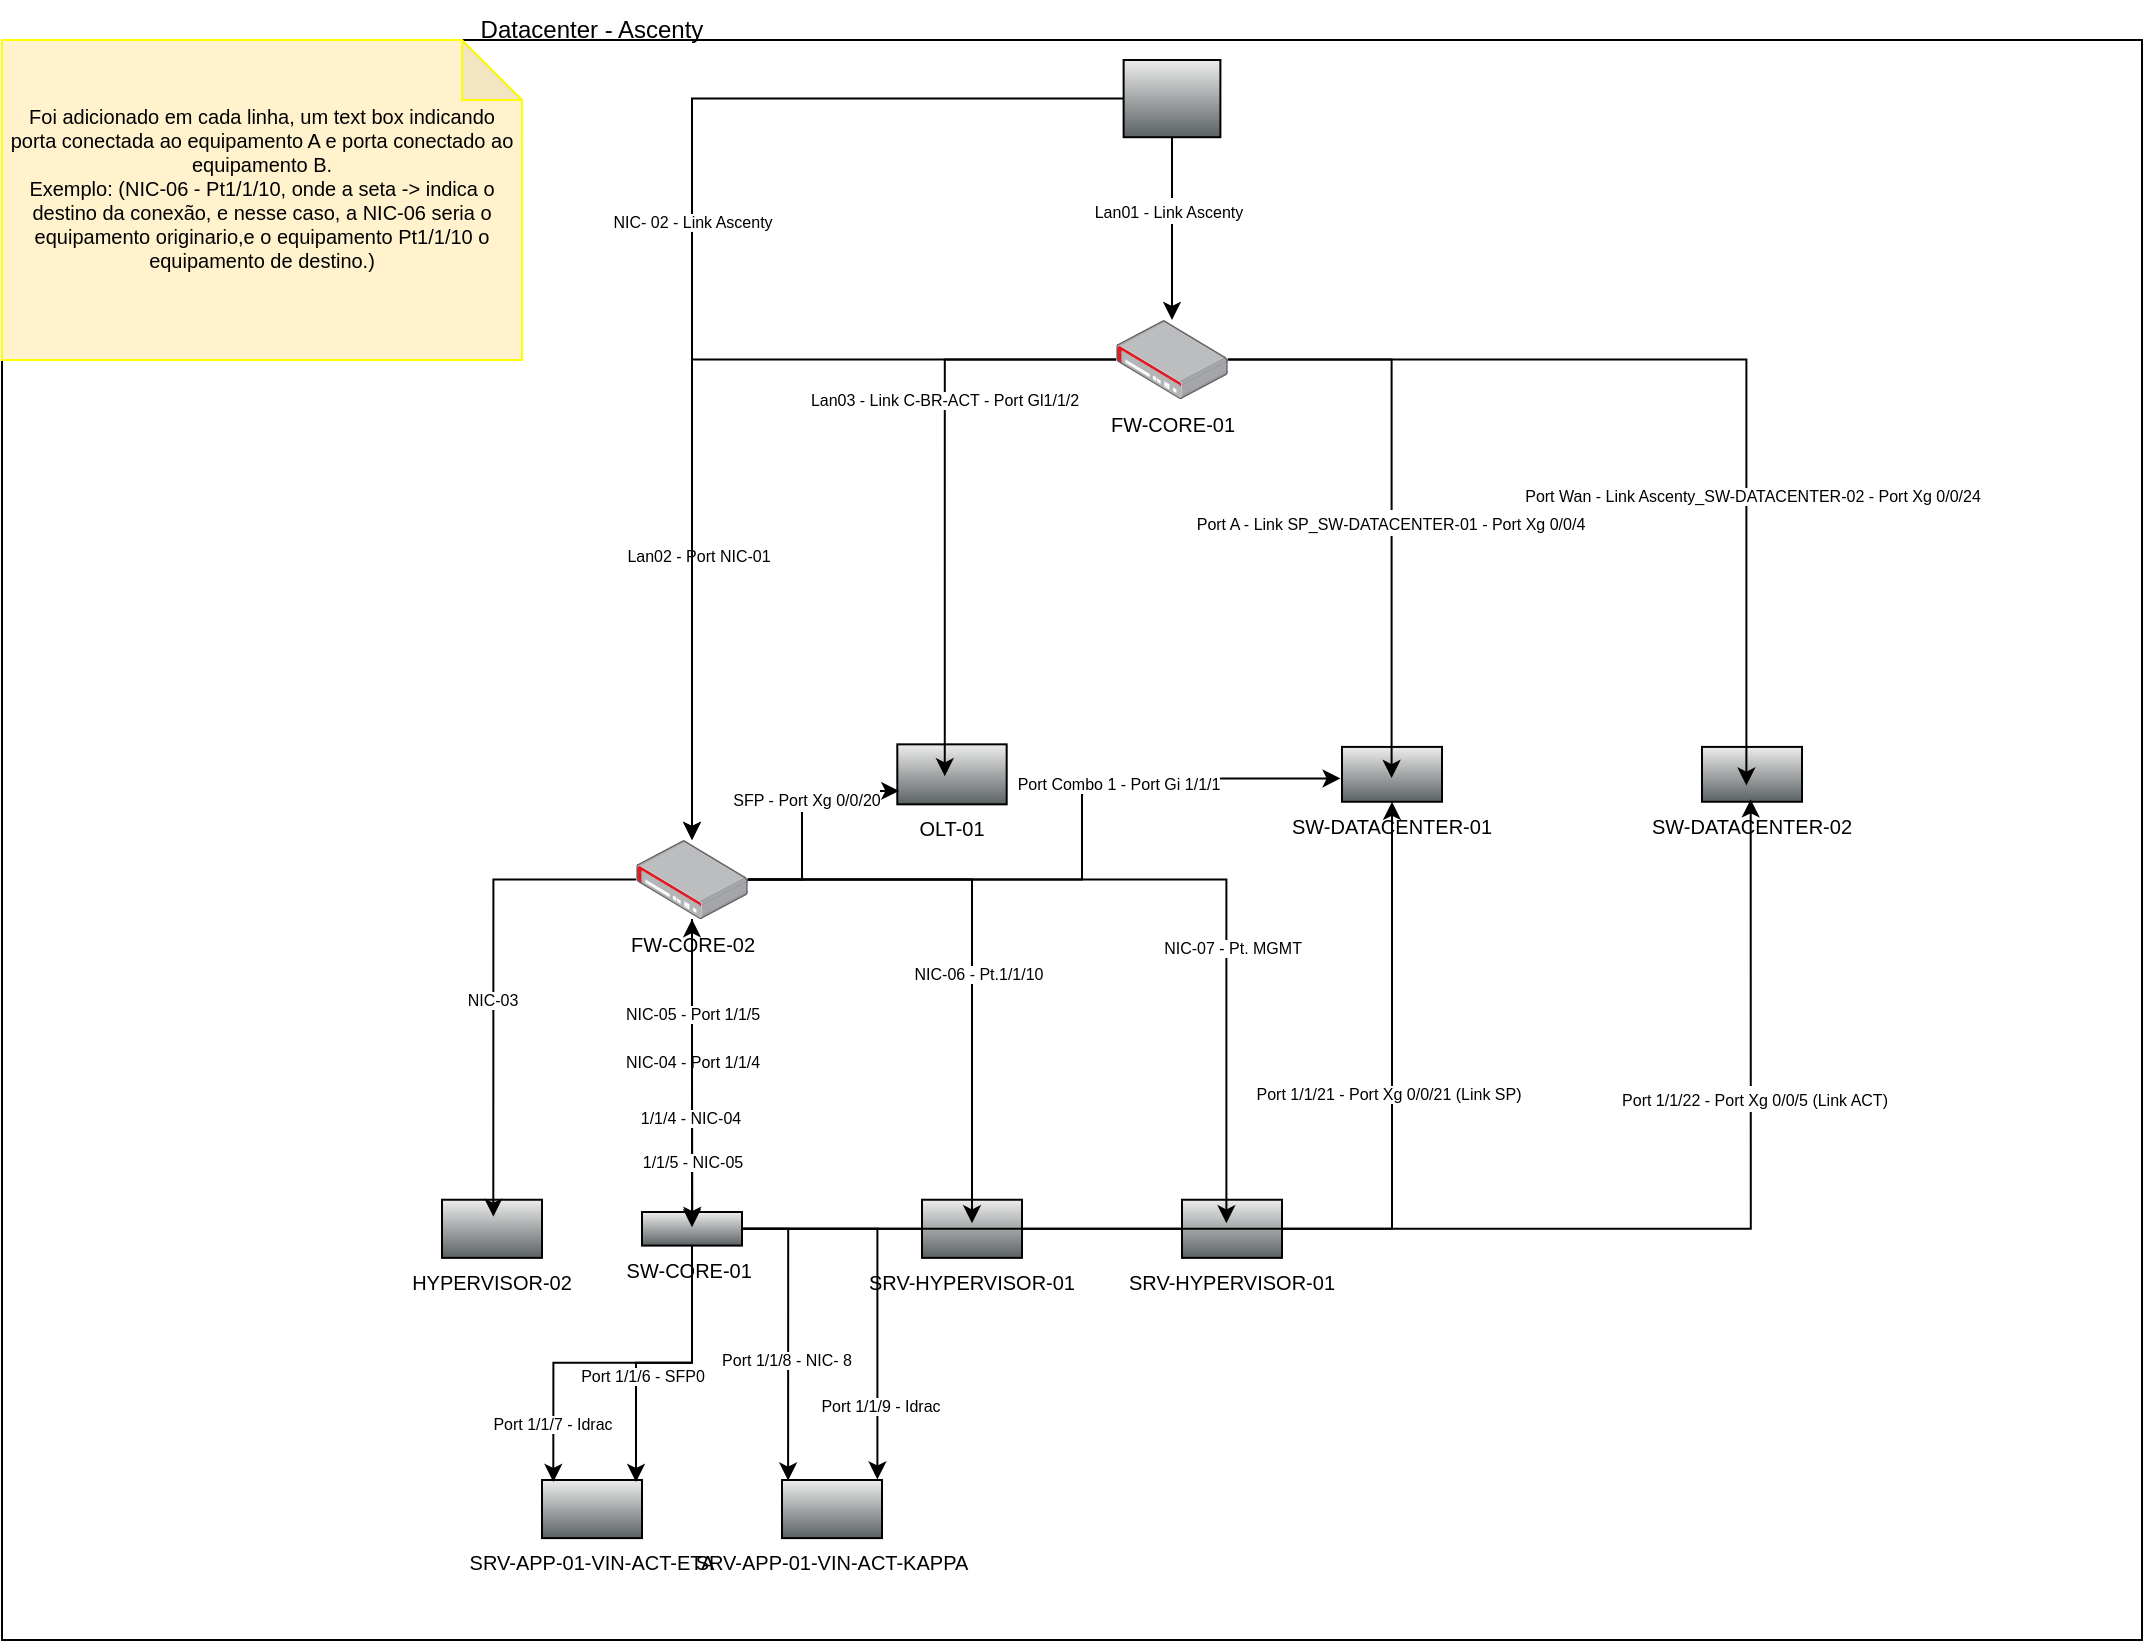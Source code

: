 <?xml version='1.0' encoding='utf-8'?>
<mxfile version="27.0.9">
  <diagram name="Página-1" id="BSf2ZJVo7PI9UNuDGLAw">
    <mxGraphModel dx="2316" dy="3232" grid="1" gridSize="10" guides="1" tooltips="1" connect="1" arrows="1" fold="1" page="1" pageScale="1" pageWidth="827" pageHeight="1169" math="0" shadow="0">
      <root>
        <mxCell id="0"/>
        <mxCell id="1" parent="0"/>
        <mxCell id="CYrLItAudLBiqGf4m8bV-5" value="" style="rounded=0;whiteSpace=wrap;html=1;fontSize=10;" vertex="1" parent="1">
          <mxGeometry x="-280" y="-1170" width="1070" height="800" as="geometry"/>
        </mxCell>
        <mxCell id="CYrLItAudLBiqGf4m8bV-3" value="Datacenter - Ascenty" style="text;html=1;align=center;verticalAlign=middle;whiteSpace=wrap;rounded=0;" vertex="1" parent="1">
          <mxGeometry x="-70" y="-1190" width="170" height="30" as="geometry"/>
        </mxCell>
        <mxCell id="CYrLItAudLBiqGf4m8bV-4" value="FW-CORE-02" style="image;points=[];aspect=fixed;html=1;align=center;shadow=0;dashed=0;image=img/lib/allied_telesis/security/Router_VPN.svg;fontSize=10;" vertex="1" parent="1">
          <mxGeometry x="37.1" y="-770" width="55.8" height="39.6" as="geometry"/>
        </mxCell>
        <mxCell id="CYrLItAudLBiqGf4m8bV-20" style="edgeStyle=orthogonalEdgeStyle;rounded=0;orthogonalLoop=1;jettySize=auto;html=1;" edge="1" parent="1" source="CYrLItAudLBiqGf4m8bV-6" target="CYrLItAudLBiqGf4m8bV-4">
          <mxGeometry relative="1" as="geometry"/>
        </mxCell>
        <mxCell id="CYrLItAudLBiqGf4m8bV-25" value="Lan02 - Port NIC-01" style="edgeLabel;html=1;align=center;verticalAlign=middle;resizable=0;points=[];fontSize=8;" vertex="1" connectable="0" parent="CYrLItAudLBiqGf4m8bV-20">
          <mxGeometry x="0.371" y="3" relative="1" as="geometry">
            <mxPoint as="offset"/>
          </mxGeometry>
        </mxCell>
        <mxCell id="CYrLItAudLBiqGf4m8bV-6" value="FW-CORE-01" style="image;points=[];aspect=fixed;html=1;align=center;shadow=0;dashed=0;image=img/lib/allied_telesis/security/Router_VPN.svg;fontSize=10;" vertex="1" parent="1">
          <mxGeometry x="277.1" y="-1030" width="55.8" height="39.6" as="geometry"/>
        </mxCell>
        <mxCell id="CYrLItAudLBiqGf4m8bV-12" value="SW-DATACENTER-02" style="fillColorStyles=neutralFill;neutralFill=#9DA6A8;shape=mxgraph.networks2.icon;aspect=fixed;fillColor=#EDEDED;strokeColor=#000000;gradientColor=#5B6163;network2IconShadow=1;network2bgFillColor=none;network2Icon=mxgraph.networks2.wireless_hub;network2IconYOffset=-0.114;network2IconW=1;network2IconH=0.548;labelPosition=center;verticalLabelPosition=bottom;align=center;verticalAlign=top;fontSize=10;" vertex="1" parent="1">
          <mxGeometry x="570" y="-816.54" width="50" height="27.425" as="geometry"/>
        </mxCell>
        <mxCell id="CYrLItAudLBiqGf4m8bV-13" value="OLT-01" style="fillColorStyles=neutralFill;neutralFill=#9DA6A8;shape=mxgraph.networks2.icon;aspect=fixed;fillColor=#EDEDED;strokeColor=#000000;gradientColor=#5B6163;network2IconShadow=1;network2bgFillColor=none;network2Icon=mxgraph.networks2.wireless_hub;network2IconYOffset=-0.114;network2IconW=1;network2IconH=0.548;verticalAlign=top;fontSize=10;labelPosition=center;verticalLabelPosition=bottom;align=center;" vertex="1" parent="1">
          <mxGeometry x="167.65" y="-817.83" width="54.69" height="30" as="geometry"/>
        </mxCell>
        <mxCell id="CYrLItAudLBiqGf4m8bV-28" style="edgeStyle=orthogonalEdgeStyle;rounded=0;orthogonalLoop=1;jettySize=auto;html=1;" edge="1" parent="1" source="CYrLItAudLBiqGf4m8bV-15" target="CYrLItAudLBiqGf4m8bV-6">
          <mxGeometry relative="1" as="geometry"/>
        </mxCell>
        <mxCell id="CYrLItAudLBiqGf4m8bV-30" value="&lt;span style=&quot;color: rgba(0, 0, 0, 0); font-family: monospace; font-size: 0px; text-align: start; background-color: rgb(236, 236, 236);&quot;&gt;%3CmxGraphModel%3E%3Croot%3E%3CmxCell%20id%3D%220%22%2F%3E%3CmxCell%20id%3D%221%22%20parent%3D%220%22%2F%3E%3CmxCell%20id%3D%222%22%20value%3D%22%26lt%3Bspan%26gt%3BLan01%20-%20Pt%20Xg0%2F0%2F4(Link%20ACT)%26lt%3B%2Fspan%26gt%3B%22%20style%3D%22edgeLabel%3Bhtml%3D1%3Balign%3Dcenter%3BverticalAlign%3Dmiddle%3Bresizable%3D0%3Bpoints%3D%5B%5D%3BfontSize%3D8%3B%22%20vertex%3D%221%22%20connectable%3D%220%22%20parent%3D%221%22%3E%3CmxGeometry%20x%3D%22492.206%22%20y%3D%22-966.344%22%20as%3D%22geometry%22%2F%3E%3C%2FmxCell%3E%3C%2Froot%3E%3C%2FmxGraphModel%3E&lt;/span&gt;" style="edgeLabel;html=1;align=center;verticalAlign=middle;resizable=0;points=[];" vertex="1" connectable="0" parent="CYrLItAudLBiqGf4m8bV-28">
          <mxGeometry x="-0.305" relative="1" as="geometry">
            <mxPoint as="offset"/>
          </mxGeometry>
        </mxCell>
        <mxCell id="CYrLItAudLBiqGf4m8bV-31" value="&lt;span style=&quot;font-size: 8px;&quot;&gt;Lan01 - Link Ascenty&lt;/span&gt;" style="edgeLabel;html=1;align=center;verticalAlign=middle;resizable=0;points=[];" vertex="1" connectable="0" parent="CYrLItAudLBiqGf4m8bV-28">
          <mxGeometry x="-0.215" y="-2" relative="1" as="geometry">
            <mxPoint as="offset"/>
          </mxGeometry>
        </mxCell>
        <mxCell id="CYrLItAudLBiqGf4m8bV-50" style="edgeStyle=orthogonalEdgeStyle;rounded=0;orthogonalLoop=1;jettySize=auto;html=1;" edge="1" parent="1" source="CYrLItAudLBiqGf4m8bV-15" target="CYrLItAudLBiqGf4m8bV-4">
          <mxGeometry relative="1" as="geometry"/>
        </mxCell>
        <mxCell id="CYrLItAudLBiqGf4m8bV-51" value="NIC- 02 - Link Ascenty" style="edgeLabel;html=1;align=center;verticalAlign=middle;resizable=0;points=[];fontSize=8;" vertex="1" connectable="0" parent="CYrLItAudLBiqGf4m8bV-50">
          <mxGeometry x="-0.055" relative="1" as="geometry">
            <mxPoint as="offset"/>
          </mxGeometry>
        </mxCell>
        <mxCell id="CYrLItAudLBiqGf4m8bV-15" value="" style="shape=mxgraph.networks2.icon;aspect=fixed;fillColor=#EDEDED;strokeColor=#000000;gradientColor=#5B6163;network2IconShadow=1;network2bgFillColor=none;network2Icon=mxgraph.networks2.internet;network2IconXOffset=0.001;network2IconYOffset=0.004;network2IconW=0.968;network2IconH=0.772;fontSize=10;" vertex="1" parent="1">
          <mxGeometry x="280.81" y="-1160" width="48.385" height="38.61" as="geometry"/>
        </mxCell>
        <mxCell id="CYrLItAudLBiqGf4m8bV-21" style="edgeStyle=orthogonalEdgeStyle;rounded=0;orthogonalLoop=1;jettySize=auto;html=1;entryX=0.444;entryY=0.704;entryDx=0;entryDy=0;entryPerimeter=0;" edge="1" parent="1" source="CYrLItAudLBiqGf4m8bV-6" target="CYrLItAudLBiqGf4m8bV-12">
          <mxGeometry relative="1" as="geometry"/>
        </mxCell>
        <mxCell id="CYrLItAudLBiqGf4m8bV-32" value="&lt;div style=&quot;text-align: start;&quot;&gt;&lt;span style=&quot;background-color: light-dark(#ffffff, var(--ge-dark-color, #121212)); color: light-dark(rgb(0, 0, 0), rgb(255, 255, 255));&quot;&gt;Port Wan - Link Ascenty_SW-DATACENTER-02 - Port Xg 0/0/24&lt;/span&gt;&lt;/div&gt;" style="edgeLabel;html=1;align=center;verticalAlign=middle;resizable=0;points=[];fontSize=8;" vertex="1" connectable="0" parent="CYrLItAudLBiqGf4m8bV-21">
          <mxGeometry x="0.387" y="3" relative="1" as="geometry">
            <mxPoint as="offset"/>
          </mxGeometry>
        </mxCell>
        <mxCell id="CYrLItAudLBiqGf4m8bV-22" style="edgeStyle=orthogonalEdgeStyle;rounded=0;orthogonalLoop=1;jettySize=auto;html=1;entryX=0.434;entryY=0.532;entryDx=0;entryDy=0;entryPerimeter=0;" edge="1" parent="1" source="CYrLItAudLBiqGf4m8bV-6" target="CYrLItAudLBiqGf4m8bV-13">
          <mxGeometry relative="1" as="geometry"/>
        </mxCell>
        <mxCell id="CYrLItAudLBiqGf4m8bV-23" value="Lan03 - Link C-BR-ACT - Port Gl1/1/2" style="edgeLabel;html=1;align=center;verticalAlign=middle;resizable=0;points=[];fontSize=8;" vertex="1" connectable="0" parent="CYrLItAudLBiqGf4m8bV-22">
          <mxGeometry x="-0.284" y="-1" relative="1" as="geometry">
            <mxPoint as="offset"/>
          </mxGeometry>
        </mxCell>
        <mxCell id="CYrLItAudLBiqGf4m8bV-33" value="SW-DATACENTER-01" style="fillColorStyles=neutralFill;neutralFill=#9DA6A8;shape=mxgraph.networks2.icon;aspect=fixed;fillColor=#EDEDED;strokeColor=#000000;gradientColor=#5B6163;network2IconShadow=1;network2bgFillColor=none;network2Icon=mxgraph.networks2.wireless_hub;network2IconYOffset=-0.114;network2IconW=1;network2IconH=0.548;labelPosition=center;verticalLabelPosition=bottom;align=center;verticalAlign=top;fontSize=10;" vertex="1" parent="1">
          <mxGeometry x="390" y="-816.54" width="50" height="27.425" as="geometry"/>
        </mxCell>
        <mxCell id="CYrLItAudLBiqGf4m8bV-34" style="edgeStyle=orthogonalEdgeStyle;rounded=0;orthogonalLoop=1;jettySize=auto;html=1;entryX=0.496;entryY=0.568;entryDx=0;entryDy=0;entryPerimeter=0;" edge="1" parent="1" source="CYrLItAudLBiqGf4m8bV-6" target="CYrLItAudLBiqGf4m8bV-33">
          <mxGeometry relative="1" as="geometry"/>
        </mxCell>
        <mxCell id="CYrLItAudLBiqGf4m8bV-35" value="&lt;span style=&quot;font-size: 8px; text-align: start;&quot;&gt;Port A - Link SP_SW-DATACENTER-01 - Port Xg 0/0/4&lt;/span&gt;" style="edgeLabel;html=1;align=center;verticalAlign=middle;resizable=0;points=[];" vertex="1" connectable="0" parent="CYrLItAudLBiqGf4m8bV-34">
          <mxGeometry x="0.12" y="-1" relative="1" as="geometry">
            <mxPoint as="offset"/>
          </mxGeometry>
        </mxCell>
        <mxCell id="CYrLItAudLBiqGf4m8bV-67" style="edgeStyle=orthogonalEdgeStyle;rounded=0;orthogonalLoop=1;jettySize=auto;html=1;" edge="1" parent="1" source="CYrLItAudLBiqGf4m8bV-38" target="CYrLItAudLBiqGf4m8bV-4">
          <mxGeometry relative="1" as="geometry"/>
        </mxCell>
        <mxCell id="CYrLItAudLBiqGf4m8bV-83" style="edgeStyle=orthogonalEdgeStyle;rounded=0;orthogonalLoop=1;jettySize=auto;html=1;" edge="1" parent="1" source="CYrLItAudLBiqGf4m8bV-38" target="CYrLItAudLBiqGf4m8bV-33">
          <mxGeometry relative="1" as="geometry"/>
        </mxCell>
        <mxCell id="CYrLItAudLBiqGf4m8bV-84" value="Port 1/1/21 - Port Xg 0/0/21 (Link SP)" style="edgeLabel;html=1;align=center;verticalAlign=middle;resizable=0;points=[];fontSize=8;" vertex="1" connectable="0" parent="CYrLItAudLBiqGf4m8bV-83">
          <mxGeometry x="0.457" y="2" relative="1" as="geometry">
            <mxPoint as="offset"/>
          </mxGeometry>
        </mxCell>
        <mxCell id="CYrLItAudLBiqGf4m8bV-38" value="SW-CORE-01 " style="shape=mxgraph.networks2.icon;aspect=fixed;fillColor=#EDEDED;strokeColor=#000000;gradientColor=#5B6163;network2IconShadow=1;network2bgFillColor=none;network2Icon=mxgraph.networks2.patch_panel;network2IconXOffset=0.0;network2IconYOffset=-0.021;network2IconW=1;network2IconH=0.336;labelPosition=center;verticalLabelPosition=bottom;align=center;verticalAlign=top;fontSize=10;" vertex="1" parent="1">
          <mxGeometry x="40" y="-584" width="50" height="16.795" as="geometry"/>
        </mxCell>
        <mxCell id="CYrLItAudLBiqGf4m8bV-45" style="edgeStyle=orthogonalEdgeStyle;rounded=0;orthogonalLoop=1;jettySize=auto;html=1;entryX=-0.014;entryY=0.575;entryDx=0;entryDy=0;entryPerimeter=0;" edge="1" parent="1" source="CYrLItAudLBiqGf4m8bV-4" target="CYrLItAudLBiqGf4m8bV-33">
          <mxGeometry relative="1" as="geometry">
            <Array as="points">
              <mxPoint x="260" y="-750"/>
              <mxPoint x="260" y="-801"/>
            </Array>
          </mxGeometry>
        </mxCell>
        <mxCell id="CYrLItAudLBiqGf4m8bV-46" value="Port Combo 1 - Port Gi 1/1/1" style="edgeLabel;html=1;align=center;verticalAlign=middle;resizable=0;points=[];fontSize=8;" vertex="1" connectable="0" parent="CYrLItAudLBiqGf4m8bV-45">
          <mxGeometry x="0.356" y="-3" relative="1" as="geometry">
            <mxPoint as="offset"/>
          </mxGeometry>
        </mxCell>
        <mxCell id="CYrLItAudLBiqGf4m8bV-47" style="edgeStyle=orthogonalEdgeStyle;rounded=0;orthogonalLoop=1;jettySize=auto;html=1;entryX=0.018;entryY=0.776;entryDx=0;entryDy=0;entryPerimeter=0;" edge="1" parent="1" source="CYrLItAudLBiqGf4m8bV-4" target="CYrLItAudLBiqGf4m8bV-13">
          <mxGeometry relative="1" as="geometry">
            <Array as="points">
              <mxPoint x="120" y="-750"/>
              <mxPoint x="120" y="-794"/>
            </Array>
          </mxGeometry>
        </mxCell>
        <mxCell id="CYrLItAudLBiqGf4m8bV-48" value="&lt;span style=&quot;font-size: 8px;&quot;&gt;SFP - Port Xg 0/0/20&lt;/span&gt;" style="edgeLabel;html=1;align=center;verticalAlign=middle;resizable=0;points=[];" vertex="1" connectable="0" parent="CYrLItAudLBiqGf4m8bV-47">
          <mxGeometry x="0.132" y="-2" relative="1" as="geometry">
            <mxPoint as="offset"/>
          </mxGeometry>
        </mxCell>
        <mxCell id="CYrLItAudLBiqGf4m8bV-49" style="edgeStyle=orthogonalEdgeStyle;rounded=0;orthogonalLoop=1;jettySize=auto;html=1;entryX=0.503;entryY=0.386;entryDx=0;entryDy=0;entryPerimeter=0;" edge="1" parent="1" source="CYrLItAudLBiqGf4m8bV-4" target="CYrLItAudLBiqGf4m8bV-38">
          <mxGeometry relative="1" as="geometry"/>
        </mxCell>
        <mxCell id="CYrLItAudLBiqGf4m8bV-54" value="NIC-04 - Port 1/1/4" style="edgeLabel;html=1;align=center;verticalAlign=middle;resizable=0;points=[];fontSize=8;" vertex="1" connectable="0" parent="CYrLItAudLBiqGf4m8bV-49">
          <mxGeometry x="-0.043" relative="1" as="geometry">
            <mxPoint y="-2" as="offset"/>
          </mxGeometry>
        </mxCell>
        <mxCell id="CYrLItAudLBiqGf4m8bV-55" value="SRV-HYPERVISOR-01" style="fillColorStyles=neutralFill;neutralFill=#9DA6A8;shape=mxgraph.networks2.icon;aspect=fixed;fillColor=#EDEDED;strokeColor=#000000;gradientColor=#5B6163;network2IconShadow=1;network2bgFillColor=none;network2Icon=mxgraph.networks2.server;network2IconW=1.0;network2IconH=0.581;labelPosition=center;verticalLabelPosition=bottom;align=center;verticalAlign=top;fontSize=10;" vertex="1" parent="1">
          <mxGeometry x="310" y="-590.13" width="50.005" height="29.06" as="geometry"/>
        </mxCell>
        <mxCell id="CYrLItAudLBiqGf4m8bV-56" value="SRV-HYPERVISOR-01" style="fillColorStyles=neutralFill;neutralFill=#9DA6A8;shape=mxgraph.networks2.icon;aspect=fixed;fillColor=#EDEDED;strokeColor=#000000;gradientColor=#5B6163;network2IconShadow=1;network2bgFillColor=none;network2Icon=mxgraph.networks2.server;network2IconW=1.0;network2IconH=0.581;fontSize=10;labelPosition=center;verticalLabelPosition=bottom;align=center;verticalAlign=top;" vertex="1" parent="1">
          <mxGeometry x="180" y="-590.13" width="50.005" height="29.06" as="geometry"/>
        </mxCell>
        <mxCell id="CYrLItAudLBiqGf4m8bV-57" value="HYPERVISOR-02" style="fillColorStyles=neutralFill;neutralFill=#9DA6A8;shape=mxgraph.networks2.icon;aspect=fixed;fillColor=#EDEDED;strokeColor=#000000;gradientColor=#5B6163;network2IconShadow=1;network2bgFillColor=none;network2Icon=mxgraph.networks2.server;network2IconW=1.0;network2IconH=0.581;fontSize=10;labelPosition=center;verticalLabelPosition=bottom;align=center;verticalAlign=top;" vertex="1" parent="1">
          <mxGeometry x="-60" y="-590.13" width="50.005" height="29.06" as="geometry"/>
        </mxCell>
        <mxCell id="CYrLItAudLBiqGf4m8bV-58" style="edgeStyle=orthogonalEdgeStyle;rounded=0;orthogonalLoop=1;jettySize=auto;html=1;entryX=0.513;entryY=0.291;entryDx=0;entryDy=0;entryPerimeter=0;" edge="1" parent="1" source="CYrLItAudLBiqGf4m8bV-4" target="CYrLItAudLBiqGf4m8bV-57">
          <mxGeometry relative="1" as="geometry"/>
        </mxCell>
        <mxCell id="CYrLItAudLBiqGf4m8bV-59" value="NIC-03" style="edgeLabel;html=1;align=center;verticalAlign=middle;resizable=0;points=[];fontSize=8;" vertex="1" connectable="0" parent="CYrLItAudLBiqGf4m8bV-58">
          <mxGeometry x="0.488" y="3" relative="1" as="geometry">
            <mxPoint x="-4" y="-47" as="offset"/>
          </mxGeometry>
        </mxCell>
        <mxCell id="CYrLItAudLBiqGf4m8bV-60" style="edgeStyle=orthogonalEdgeStyle;rounded=0;orthogonalLoop=1;jettySize=auto;html=1;entryX=0.5;entryY=0.406;entryDx=0;entryDy=0;entryPerimeter=0;" edge="1" parent="1" source="CYrLItAudLBiqGf4m8bV-4" target="CYrLItAudLBiqGf4m8bV-56">
          <mxGeometry relative="1" as="geometry"/>
        </mxCell>
        <mxCell id="CYrLItAudLBiqGf4m8bV-61" value="NIC-06 - Pt.1/1/10" style="edgeLabel;html=1;align=center;verticalAlign=middle;resizable=0;points=[];fontSize=8;" vertex="1" connectable="0" parent="CYrLItAudLBiqGf4m8bV-60">
          <mxGeometry x="0.391" y="2" relative="1" as="geometry">
            <mxPoint x="1" y="-38" as="offset"/>
          </mxGeometry>
        </mxCell>
        <mxCell id="CYrLItAudLBiqGf4m8bV-62" style="edgeStyle=orthogonalEdgeStyle;rounded=0;orthogonalLoop=1;jettySize=auto;html=1;entryX=0.444;entryY=0.406;entryDx=0;entryDy=0;entryPerimeter=0;" edge="1" parent="1" source="CYrLItAudLBiqGf4m8bV-4" target="CYrLItAudLBiqGf4m8bV-55">
          <mxGeometry relative="1" as="geometry"/>
        </mxCell>
        <mxCell id="CYrLItAudLBiqGf4m8bV-63" value="NIC-07 - Pt. MGMT" style="edgeLabel;html=1;align=center;verticalAlign=middle;resizable=0;points=[];fontSize=8;" vertex="1" connectable="0" parent="CYrLItAudLBiqGf4m8bV-62">
          <mxGeometry x="0.317" y="2" relative="1" as="geometry">
            <mxPoint x="1" y="2" as="offset"/>
          </mxGeometry>
        </mxCell>
        <mxCell id="CYrLItAudLBiqGf4m8bV-65" style="edgeStyle=orthogonalEdgeStyle;rounded=0;orthogonalLoop=1;jettySize=auto;html=1;entryX=0.5;entryY=0.456;entryDx=0;entryDy=0;entryPerimeter=0;" edge="1" parent="1" source="CYrLItAudLBiqGf4m8bV-4" target="CYrLItAudLBiqGf4m8bV-38">
          <mxGeometry relative="1" as="geometry"/>
        </mxCell>
        <mxCell id="CYrLItAudLBiqGf4m8bV-66" value="NIC-05 - Port 1/1/5" style="edgeLabel;html=1;align=center;verticalAlign=middle;resizable=0;points=[];fontSize=8;" vertex="1" connectable="0" parent="CYrLItAudLBiqGf4m8bV-65">
          <mxGeometry x="-0.389" relative="1" as="geometry">
            <mxPoint as="offset"/>
          </mxGeometry>
        </mxCell>
        <mxCell id="CYrLItAudLBiqGf4m8bV-68" value="1/1/4 - NIC-04" style="edgeLabel;html=1;align=center;verticalAlign=middle;resizable=0;points=[];fontSize=8;" vertex="1" connectable="0" parent="CYrLItAudLBiqGf4m8bV-65">
          <mxGeometry x="0.282" y="-1" relative="1" as="geometry">
            <mxPoint as="offset"/>
          </mxGeometry>
        </mxCell>
        <mxCell id="CYrLItAudLBiqGf4m8bV-69" value="1/1/5 - NIC-05" style="edgeLabel;html=1;align=center;verticalAlign=middle;resizable=0;points=[];fontSize=8;" vertex="1" connectable="0" parent="CYrLItAudLBiqGf4m8bV-65">
          <mxGeometry x="0.574" relative="1" as="geometry">
            <mxPoint as="offset"/>
          </mxGeometry>
        </mxCell>
        <mxCell id="CYrLItAudLBiqGf4m8bV-70" value="SRV-APP-01-VIN-ACT-ETA" style="fillColorStyles=neutralFill;neutralFill=#9DA6A8;shape=mxgraph.networks2.icon;aspect=fixed;fillColor=#EDEDED;strokeColor=#000000;gradientColor=#5B6163;network2IconShadow=1;network2bgFillColor=none;network2Icon=mxgraph.networks2.server;network2IconW=1.0;network2IconH=0.581;labelPosition=center;verticalLabelPosition=bottom;align=center;verticalAlign=top;fontSize=10;" vertex="1" parent="1">
          <mxGeometry x="-10.0" y="-450" width="50.005" height="29.06" as="geometry"/>
        </mxCell>
        <mxCell id="CYrLItAudLBiqGf4m8bV-71" value="SRV-APP-01-VIN-ACT-KAPPA" style="fillColorStyles=neutralFill;neutralFill=#9DA6A8;shape=mxgraph.networks2.icon;aspect=fixed;fillColor=#EDEDED;strokeColor=#000000;gradientColor=#5B6163;network2IconShadow=1;network2bgFillColor=none;network2Icon=mxgraph.networks2.server;network2IconW=1.0;network2IconH=0.581;labelPosition=center;verticalLabelPosition=bottom;align=center;verticalAlign=top;fontSize=10;" vertex="1" parent="1">
          <mxGeometry x="110" y="-450" width="50.005" height="29.06" as="geometry"/>
        </mxCell>
        <mxCell id="CYrLItAudLBiqGf4m8bV-74" style="edgeStyle=orthogonalEdgeStyle;rounded=0;orthogonalLoop=1;jettySize=auto;html=1;entryX=0.113;entryY=0.034;entryDx=0;entryDy=0;entryPerimeter=0;" edge="1" parent="1" source="CYrLItAudLBiqGf4m8bV-38" target="CYrLItAudLBiqGf4m8bV-70">
          <mxGeometry relative="1" as="geometry"/>
        </mxCell>
        <mxCell id="CYrLItAudLBiqGf4m8bV-78" value="Port 1/1/7 - Idrac" style="edgeLabel;html=1;align=center;verticalAlign=middle;resizable=0;points=[];fontSize=8;" vertex="1" connectable="0" parent="CYrLItAudLBiqGf4m8bV-74">
          <mxGeometry x="0.69" y="-1" relative="1" as="geometry">
            <mxPoint as="offset"/>
          </mxGeometry>
        </mxCell>
        <mxCell id="CYrLItAudLBiqGf4m8bV-76" style="edgeStyle=orthogonalEdgeStyle;rounded=0;orthogonalLoop=1;jettySize=auto;html=1;entryX=0.94;entryY=0.034;entryDx=0;entryDy=0;entryPerimeter=0;" edge="1" parent="1" source="CYrLItAudLBiqGf4m8bV-38" target="CYrLItAudLBiqGf4m8bV-70">
          <mxGeometry relative="1" as="geometry"/>
        </mxCell>
        <mxCell id="CYrLItAudLBiqGf4m8bV-77" value="Port 1/1/6 - SFP0" style="edgeLabel;html=1;align=center;verticalAlign=middle;resizable=0;points=[];fontSize=8;" vertex="1" connectable="0" parent="CYrLItAudLBiqGf4m8bV-76">
          <mxGeometry x="0.469" y="-4" relative="1" as="geometry">
            <mxPoint x="7" y="-15" as="offset"/>
          </mxGeometry>
        </mxCell>
        <mxCell id="CYrLItAudLBiqGf4m8bV-79" style="edgeStyle=orthogonalEdgeStyle;rounded=0;orthogonalLoop=1;jettySize=auto;html=1;entryX=0.061;entryY=0.009;entryDx=0;entryDy=0;entryPerimeter=0;" edge="1" parent="1" source="CYrLItAudLBiqGf4m8bV-38" target="CYrLItAudLBiqGf4m8bV-71">
          <mxGeometry relative="1" as="geometry"/>
        </mxCell>
        <mxCell id="CYrLItAudLBiqGf4m8bV-81" value="Port 1/1/8 - NIC- 8" style="edgeLabel;html=1;align=center;verticalAlign=middle;resizable=0;points=[];fontSize=8;" vertex="1" connectable="0" parent="CYrLItAudLBiqGf4m8bV-79">
          <mxGeometry x="0.191" y="-1" relative="1" as="geometry">
            <mxPoint as="offset"/>
          </mxGeometry>
        </mxCell>
        <mxCell id="CYrLItAudLBiqGf4m8bV-80" style="edgeStyle=orthogonalEdgeStyle;rounded=0;orthogonalLoop=1;jettySize=auto;html=1;entryX=0.954;entryY=-0.009;entryDx=0;entryDy=0;entryPerimeter=0;" edge="1" parent="1" source="CYrLItAudLBiqGf4m8bV-38" target="CYrLItAudLBiqGf4m8bV-71">
          <mxGeometry relative="1" as="geometry"/>
        </mxCell>
        <mxCell id="CYrLItAudLBiqGf4m8bV-82" value="Port 1/1/9 - Idrac" style="edgeLabel;html=1;align=center;verticalAlign=middle;resizable=0;points=[];fontSize=8;" vertex="1" connectable="0" parent="CYrLItAudLBiqGf4m8bV-80">
          <mxGeometry x="0.617" y="1" relative="1" as="geometry">
            <mxPoint as="offset"/>
          </mxGeometry>
        </mxCell>
        <mxCell id="CYrLItAudLBiqGf4m8bV-85" style="edgeStyle=orthogonalEdgeStyle;rounded=0;orthogonalLoop=1;jettySize=auto;html=1;entryX=0.487;entryY=0.956;entryDx=0;entryDy=0;entryPerimeter=0;" edge="1" parent="1" source="CYrLItAudLBiqGf4m8bV-38" target="CYrLItAudLBiqGf4m8bV-12">
          <mxGeometry relative="1" as="geometry"/>
        </mxCell>
        <mxCell id="CYrLItAudLBiqGf4m8bV-86" value="&lt;span style=&quot;font-size: 8px;&quot;&gt;Port 1/1/22 - Port Xg 0/0/5 (Link ACT)&lt;/span&gt;" style="edgeLabel;html=1;align=center;verticalAlign=middle;resizable=0;points=[];" vertex="1" connectable="0" parent="CYrLItAudLBiqGf4m8bV-85">
          <mxGeometry x="0.586" y="-1" relative="1" as="geometry">
            <mxPoint as="offset"/>
          </mxGeometry>
        </mxCell>
        <mxCell id="CYrLItAudLBiqGf4m8bV-87" value="Foi adicionado em cada linha, um text box indicando porta conectada ao equipamento A e porta conectado ao equipamento B.&lt;div&gt;Exemplo: (NIC-06 - Pt1/1/10, onde a seta -&amp;gt; indica o destino da conexão, e nesse caso, a NIC-06 seria o equipamento originario,e o equipamento Pt1/1/10 o equipamento de destino.)&lt;br&gt;&lt;div&gt;&lt;br&gt;&lt;/div&gt;&lt;/div&gt;" style="shape=note;whiteSpace=wrap;html=1;backgroundOutline=1;darkOpacity=0.05;fillColor=#fff2cc;strokeColor=#FFFF00;fontSize=10;" vertex="1" parent="1">
          <mxGeometry x="-280" y="-1170" width="260" height="160" as="geometry"/>
        </mxCell>
      </root>
    </mxGraphModel>
  </diagram>
</mxfile>
